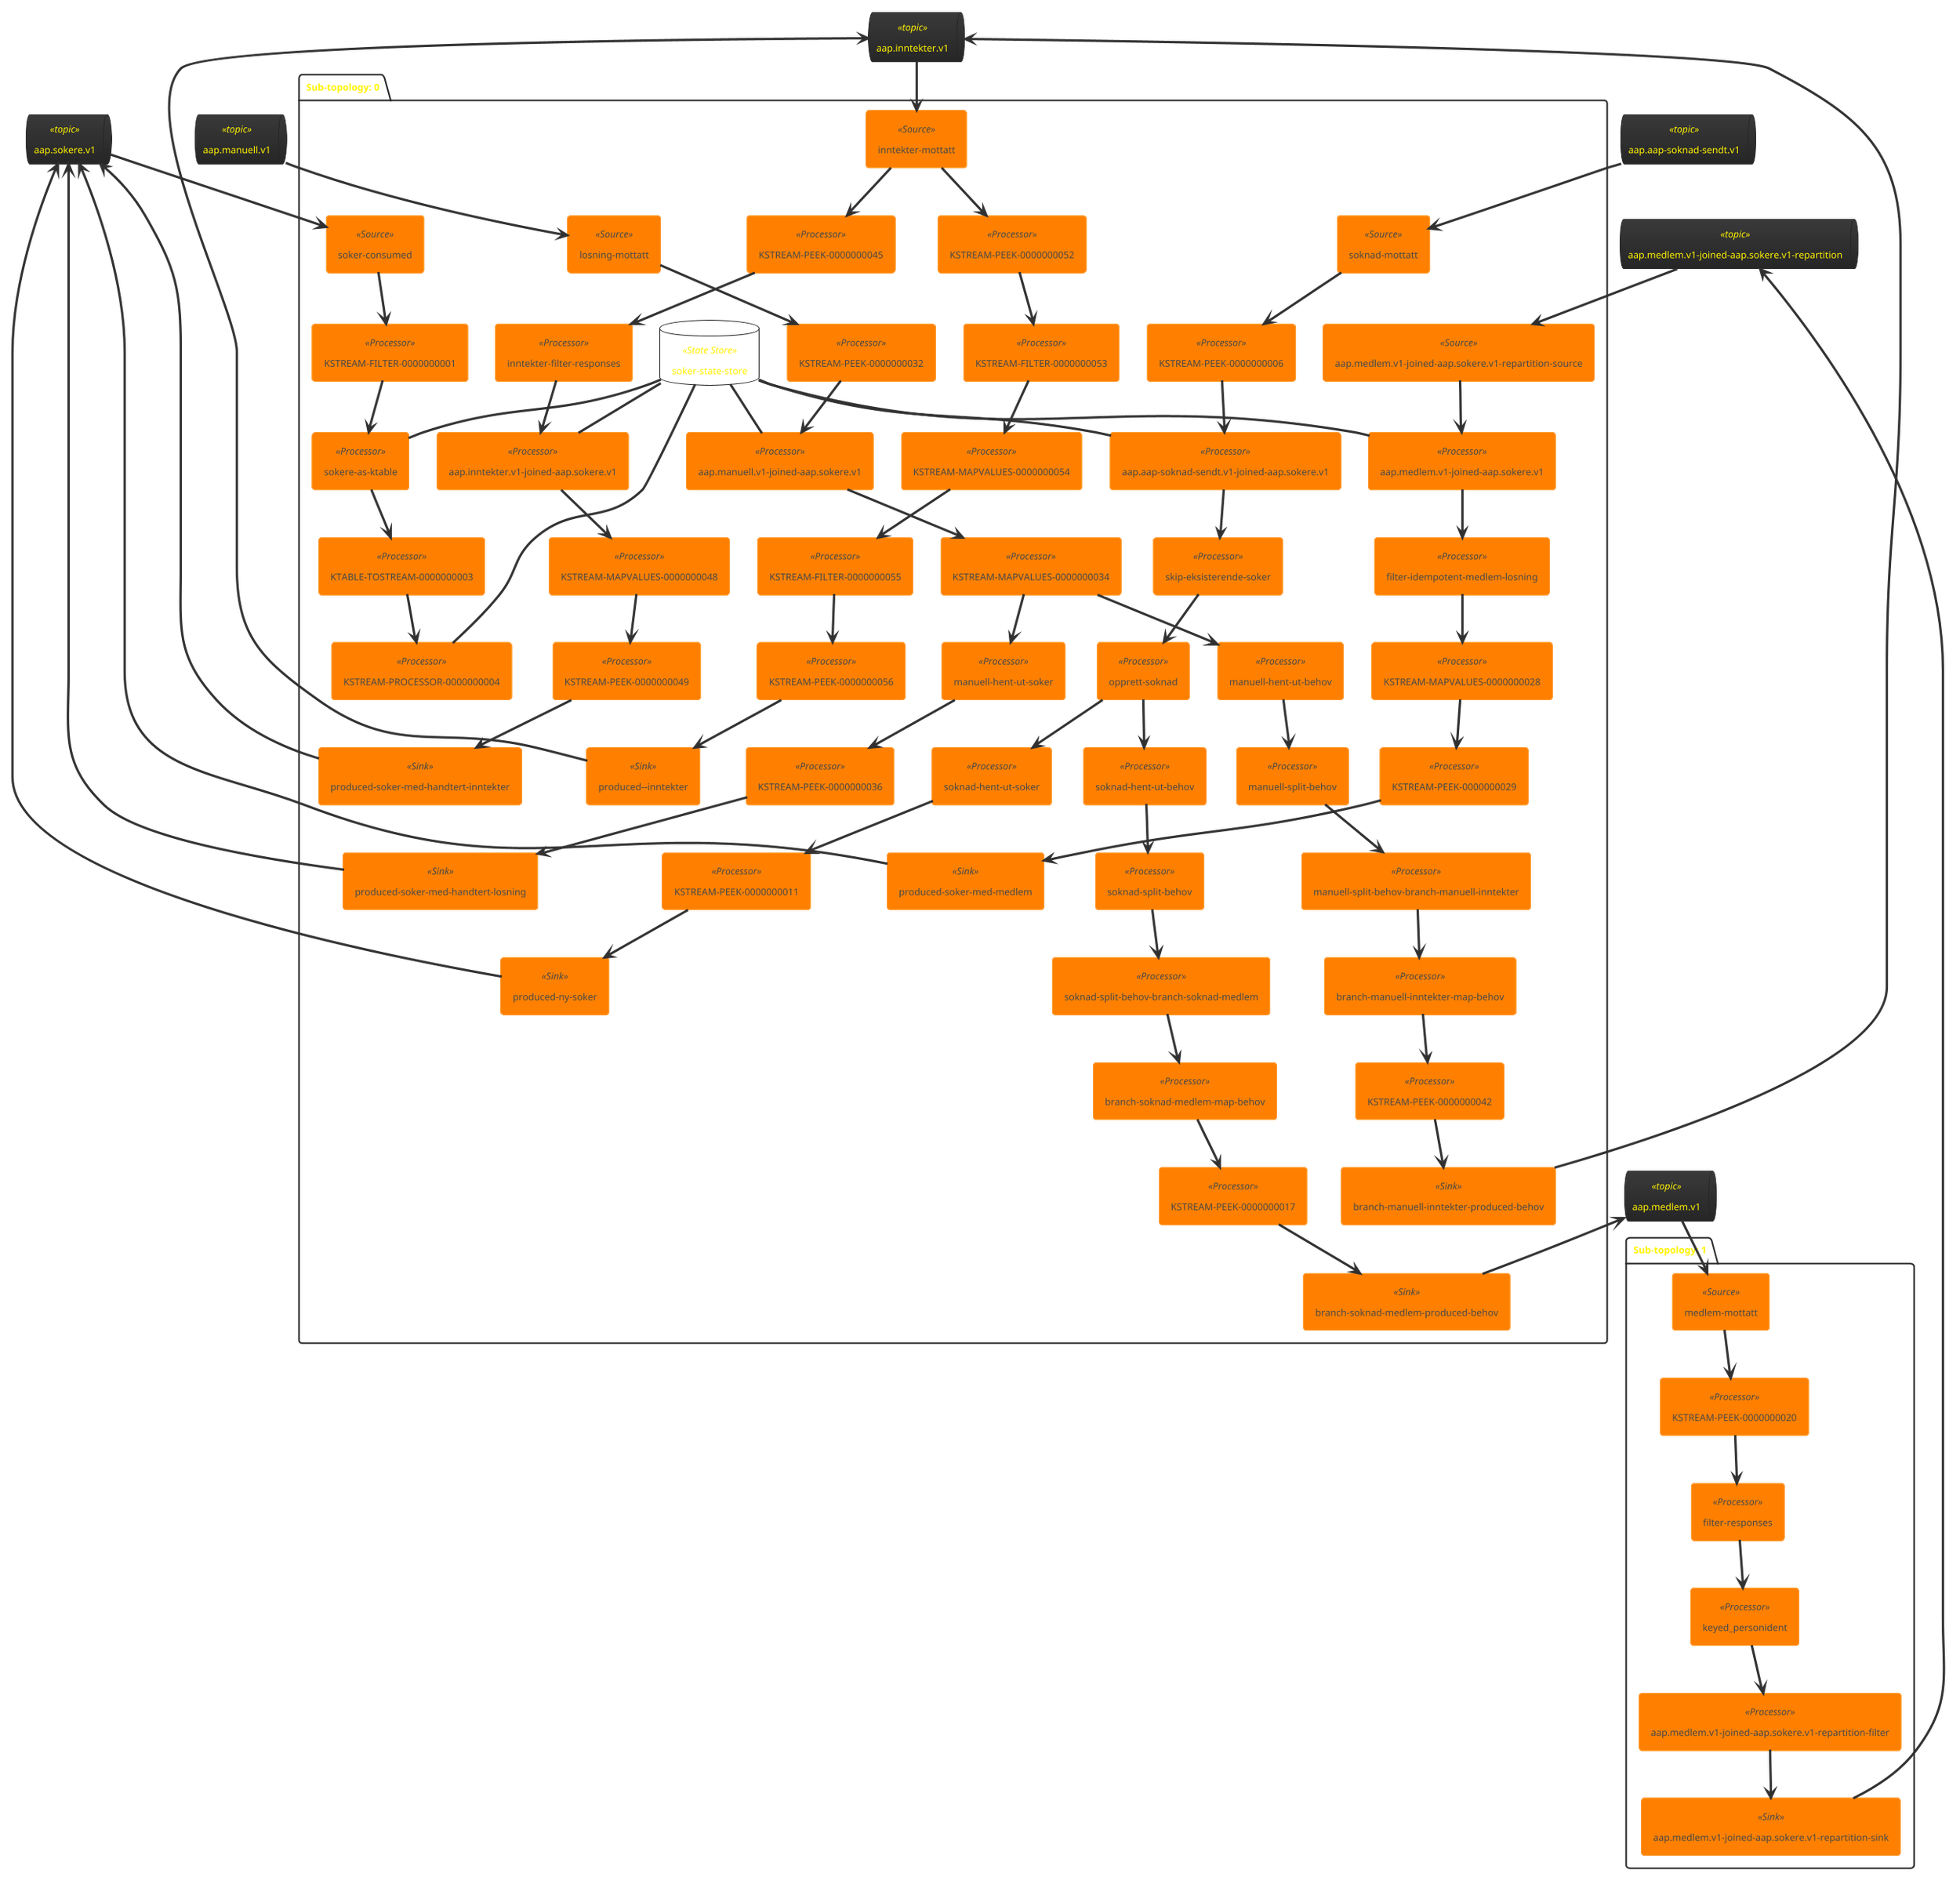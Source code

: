 @startuml
!theme black-knight
queue "aap.inntekter.v1" <<topic>> as aap_inntekter_v1
queue "aap.medlem.v1" <<topic>> as aap_medlem_v1
queue "aap.sokere.v1" <<topic>> as aap_sokere_v1
queue "aap.aap-soknad-sendt.v1" <<topic>> as aap_aap_soknad_sendt_v1
queue "aap.manuell.v1" <<topic>> as aap_manuell_v1
queue "aap.medlem.v1-joined-aap.sokere.v1-repartition" <<topic>> as aap_medlem_v1_joined_aap_sokere_v1_repartition
package "Sub-topology: 0" {
	database "soker-state-store" <<State Store>> as soker_state_store
	agent "soknad-mottatt" <<Source>> as soknad_mottatt
	agent "KSTREAM-PEEK-0000000006" <<Processor>> as KSTREAM_PEEK_0000000006
	agent "inntekter-mottatt" <<Source>> as inntekter_mottatt
	agent "losning-mottatt" <<Source>> as losning_mottatt
	agent "KSTREAM-PEEK-0000000032" <<Processor>> as KSTREAM_PEEK_0000000032
	agent "aap.aap-soknad-sendt.v1-joined-aap.sokere.v1" <<Processor>> as aap_aap_soknad_sendt_v1_joined_aap_sokere_v1
	agent "aap.manuell.v1-joined-aap.sokere.v1" <<Processor>> as aap_manuell_v1_joined_aap_sokere_v1
	agent "skip-eksisterende-soker" <<Processor>> as skip_eksisterende_soker
	agent "KSTREAM-MAPVALUES-0000000034" <<Processor>> as KSTREAM_MAPVALUES_0000000034
	agent "opprett-soknad" <<Processor>> as opprett_soknad
	agent "KSTREAM-PEEK-0000000045" <<Processor>> as KSTREAM_PEEK_0000000045
	agent "KSTREAM-PEEK-0000000052" <<Processor>> as KSTREAM_PEEK_0000000052
	agent "aap.medlem.v1-joined-aap.sokere.v1-repartition-source" <<Source>> as aap_medlem_v1_joined_aap_sokere_v1_repartition_source
	agent "manuell-hent-ut-behov" <<Processor>> as manuell_hent_ut_behov
	agent "soknad-hent-ut-behov" <<Processor>> as soknad_hent_ut_behov
	agent "KSTREAM-FILTER-0000000053" <<Processor>> as KSTREAM_FILTER_0000000053
	agent "aap.medlem.v1-joined-aap.sokere.v1" <<Processor>> as aap_medlem_v1_joined_aap_sokere_v1
	agent "inntekter-filter-responses" <<Processor>> as inntekter_filter_responses
	agent "manuell-split-behov" <<Processor>> as manuell_split_behov
	agent "soker-consumed" <<Source>> as soker_consumed
	agent "soknad-split-behov" <<Processor>> as soknad_split_behov
	agent "KSTREAM-FILTER-0000000001" <<Processor>> as KSTREAM_FILTER_0000000001
	agent "KSTREAM-MAPVALUES-0000000054" <<Processor>> as KSTREAM_MAPVALUES_0000000054
	agent "aap.inntekter.v1-joined-aap.sokere.v1" <<Processor>> as aap_inntekter_v1_joined_aap_sokere_v1
	agent "filter-idempotent-medlem-losning" <<Processor>> as filter_idempotent_medlem_losning
	agent "manuell-split-behov-branch-manuell-inntekter" <<Processor>> as manuell_split_behov_branch_manuell_inntekter
	agent "soknad-split-behov-branch-soknad-medlem" <<Processor>> as soknad_split_behov_branch_soknad_medlem
	agent "KSTREAM-FILTER-0000000055" <<Processor>> as KSTREAM_FILTER_0000000055
	agent "KSTREAM-MAPVALUES-0000000028" <<Processor>> as KSTREAM_MAPVALUES_0000000028
	agent "KSTREAM-MAPVALUES-0000000048" <<Processor>> as KSTREAM_MAPVALUES_0000000048
	agent "branch-manuell-inntekter-map-behov" <<Processor>> as branch_manuell_inntekter_map_behov
	agent "branch-soknad-medlem-map-behov" <<Processor>> as branch_soknad_medlem_map_behov
	agent "manuell-hent-ut-soker" <<Processor>> as manuell_hent_ut_soker
	agent "sokere-as-ktable" <<Processor>> as sokere_as_ktable
	agent "soknad-hent-ut-soker" <<Processor>> as soknad_hent_ut_soker
	agent "KSTREAM-PEEK-0000000011" <<Processor>> as KSTREAM_PEEK_0000000011
	agent "KSTREAM-PEEK-0000000017" <<Processor>> as KSTREAM_PEEK_0000000017
	agent "KSTREAM-PEEK-0000000029" <<Processor>> as KSTREAM_PEEK_0000000029
	agent "KSTREAM-PEEK-0000000036" <<Processor>> as KSTREAM_PEEK_0000000036
	agent "KSTREAM-PEEK-0000000042" <<Processor>> as KSTREAM_PEEK_0000000042
	agent "KSTREAM-PEEK-0000000049" <<Processor>> as KSTREAM_PEEK_0000000049
	agent "KSTREAM-PEEK-0000000056" <<Processor>> as KSTREAM_PEEK_0000000056
	agent "KTABLE-TOSTREAM-0000000003" <<Processor>> as KTABLE_TOSTREAM_0000000003
	agent "KSTREAM-PROCESSOR-0000000004" <<Processor>> as KSTREAM_PROCESSOR_0000000004
	agent "branch-manuell-inntekter-produced-behov" <<Sink>> as branch_manuell_inntekter_produced_behov
	agent "branch-soknad-medlem-produced-behov" <<Sink>> as branch_soknad_medlem_produced_behov
	agent "produced--inntekter" <<Sink>> as produced__inntekter
	agent "produced-ny-soker" <<Sink>> as produced_ny_soker
	agent "produced-soker-med-handtert-inntekter" <<Sink>> as produced_soker_med_handtert_inntekter
	agent "produced-soker-med-handtert-losning" <<Sink>> as produced_soker_med_handtert_losning
	agent "produced-soker-med-medlem" <<Sink>> as produced_soker_med_medlem
	aap_aap_soknad_sendt_v1 --> soknad_mottatt
	aap_inntekter_v1 --> inntekter_mottatt
	aap_manuell_v1 --> losning_mottatt
	soker_state_store -- aap_aap_soknad_sendt_v1_joined_aap_sokere_v1
	soker_state_store -- aap_manuell_v1_joined_aap_sokere_v1
	aap_medlem_v1_joined_aap_sokere_v1_repartition --> aap_medlem_v1_joined_aap_sokere_v1_repartition_source
	soker_state_store -- aap_medlem_v1_joined_aap_sokere_v1
	aap_sokere_v1 --> soker_consumed
	soker_state_store -- aap_inntekter_v1_joined_aap_sokere_v1
	soker_state_store -- sokere_as_ktable
	soker_state_store -- KSTREAM_PROCESSOR_0000000004
	aap_inntekter_v1 <-- branch_manuell_inntekter_produced_behov
	aap_medlem_v1 <-- branch_soknad_medlem_produced_behov
	aap_inntekter_v1 <-- produced__inntekter
	aap_sokere_v1 <-- produced_ny_soker
	aap_sokere_v1 <-- produced_soker_med_handtert_inntekter
	aap_sokere_v1 <-- produced_soker_med_handtert_losning
	aap_sokere_v1 <-- produced_soker_med_medlem
	soknad_mottatt --> KSTREAM_PEEK_0000000006
	KSTREAM_PEEK_0000000006 --> aap_aap_soknad_sendt_v1_joined_aap_sokere_v1
	inntekter_mottatt --> KSTREAM_PEEK_0000000045
	inntekter_mottatt --> KSTREAM_PEEK_0000000052
	losning_mottatt --> KSTREAM_PEEK_0000000032
	KSTREAM_PEEK_0000000032 --> aap_manuell_v1_joined_aap_sokere_v1
	aap_aap_soknad_sendt_v1_joined_aap_sokere_v1 --> skip_eksisterende_soker
	aap_manuell_v1_joined_aap_sokere_v1 --> KSTREAM_MAPVALUES_0000000034
	skip_eksisterende_soker --> opprett_soknad
	KSTREAM_MAPVALUES_0000000034 --> manuell_hent_ut_behov
	KSTREAM_MAPVALUES_0000000034 --> manuell_hent_ut_soker
	opprett_soknad --> soknad_hent_ut_behov
	opprett_soknad --> soknad_hent_ut_soker
	KSTREAM_PEEK_0000000045 --> inntekter_filter_responses
	KSTREAM_PEEK_0000000052 --> KSTREAM_FILTER_0000000053
	aap_medlem_v1_joined_aap_sokere_v1_repartition_source --> aap_medlem_v1_joined_aap_sokere_v1
	manuell_hent_ut_behov --> manuell_split_behov
	soknad_hent_ut_behov --> soknad_split_behov
	KSTREAM_FILTER_0000000053 --> KSTREAM_MAPVALUES_0000000054
	aap_medlem_v1_joined_aap_sokere_v1 --> filter_idempotent_medlem_losning
	inntekter_filter_responses --> aap_inntekter_v1_joined_aap_sokere_v1
	manuell_split_behov --> manuell_split_behov_branch_manuell_inntekter
	soker_consumed --> KSTREAM_FILTER_0000000001
	soknad_split_behov --> soknad_split_behov_branch_soknad_medlem
	KSTREAM_FILTER_0000000001 --> sokere_as_ktable
	KSTREAM_MAPVALUES_0000000054 --> KSTREAM_FILTER_0000000055
	aap_inntekter_v1_joined_aap_sokere_v1 --> KSTREAM_MAPVALUES_0000000048
	filter_idempotent_medlem_losning --> KSTREAM_MAPVALUES_0000000028
	manuell_split_behov_branch_manuell_inntekter --> branch_manuell_inntekter_map_behov
	soknad_split_behov_branch_soknad_medlem --> branch_soknad_medlem_map_behov
	KSTREAM_FILTER_0000000055 --> KSTREAM_PEEK_0000000056
	KSTREAM_MAPVALUES_0000000028 --> KSTREAM_PEEK_0000000029
	KSTREAM_MAPVALUES_0000000048 --> KSTREAM_PEEK_0000000049
	branch_manuell_inntekter_map_behov --> KSTREAM_PEEK_0000000042
	branch_soknad_medlem_map_behov --> KSTREAM_PEEK_0000000017
	manuell_hent_ut_soker --> KSTREAM_PEEK_0000000036
	sokere_as_ktable --> KTABLE_TOSTREAM_0000000003
	soknad_hent_ut_soker --> KSTREAM_PEEK_0000000011
	KSTREAM_PEEK_0000000011 --> produced_ny_soker
	KSTREAM_PEEK_0000000017 --> branch_soknad_medlem_produced_behov
	KSTREAM_PEEK_0000000029 --> produced_soker_med_medlem
	KSTREAM_PEEK_0000000036 --> produced_soker_med_handtert_losning
	KSTREAM_PEEK_0000000042 --> branch_manuell_inntekter_produced_behov
	KSTREAM_PEEK_0000000049 --> produced_soker_med_handtert_inntekter
	KSTREAM_PEEK_0000000056 --> produced__inntekter
	KTABLE_TOSTREAM_0000000003 --> KSTREAM_PROCESSOR_0000000004
}
package "Sub-topology: 1" {
	agent "medlem-mottatt" <<Source>> as medlem_mottatt
	agent "KSTREAM-PEEK-0000000020" <<Processor>> as KSTREAM_PEEK_0000000020
	agent "filter-responses" <<Processor>> as filter_responses
	agent "keyed_personident" <<Processor>> as keyed_personident
	agent "aap.medlem.v1-joined-aap.sokere.v1-repartition-filter" <<Processor>> as aap_medlem_v1_joined_aap_sokere_v1_repartition_filter
	agent "aap.medlem.v1-joined-aap.sokere.v1-repartition-sink" <<Sink>> as aap_medlem_v1_joined_aap_sokere_v1_repartition_sink
	aap_medlem_v1 --> medlem_mottatt
	aap_medlem_v1_joined_aap_sokere_v1_repartition <-- aap_medlem_v1_joined_aap_sokere_v1_repartition_sink
	medlem_mottatt --> KSTREAM_PEEK_0000000020
	KSTREAM_PEEK_0000000020 --> filter_responses
	filter_responses --> keyed_personident
	keyed_personident --> aap_medlem_v1_joined_aap_sokere_v1_repartition_filter
	aap_medlem_v1_joined_aap_sokere_v1_repartition_filter --> aap_medlem_v1_joined_aap_sokere_v1_repartition_sink
}
@enduml